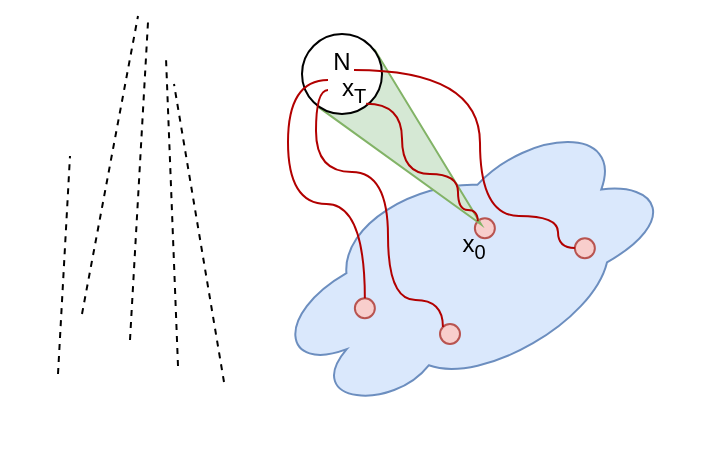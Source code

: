 <mxfile version="14.6.13" type="device"><diagram id="Em6_VremW_pBf6_O1HWI" name="Page-1"><mxGraphModel dx="480" dy="294" grid="0" gridSize="10" guides="1" tooltips="1" connect="1" arrows="1" fold="1" page="1" pageScale="1" pageWidth="827" pageHeight="1169" math="0" shadow="0"><root><mxCell id="0"/><mxCell id="1" parent="0"/><mxCell id="aigE6PNR0QDvV19PQmTu-24" value="" style="group" vertex="1" connectable="0" parent="1"><mxGeometry x="234.997" y="23" width="236.865" height="217.261" as="geometry"/></mxCell><mxCell id="aigE6PNR0QDvV19PQmTu-12" value="" style="group" vertex="1" connectable="0" parent="aigE6PNR0QDvV19PQmTu-24"><mxGeometry y="16.999" width="236.865" height="200.263" as="geometry"/></mxCell><mxCell id="aigE6PNR0QDvV19PQmTu-2" value="" style="ellipse;shape=cloud;whiteSpace=wrap;html=1;rotation=-30;fillColor=#dae8fc;strokeColor=#6c8ebf;" vertex="1" parent="aigE6PNR0QDvV19PQmTu-12"><mxGeometry x="13.433" y="45.131" width="210" height="110" as="geometry"/></mxCell><mxCell id="aigE6PNR0QDvV19PQmTu-23" value="" style="group" vertex="1" connectable="0" parent="aigE6PNR0QDvV19PQmTu-12"><mxGeometry x="63.433" y="75.131" width="120" height="62.87" as="geometry"/></mxCell><mxCell id="aigE6PNR0QDvV19PQmTu-11" value="" style="group" vertex="1" connectable="0" parent="aigE6PNR0QDvV19PQmTu-23"><mxGeometry width="120" height="60" as="geometry"/></mxCell><mxCell id="aigE6PNR0QDvV19PQmTu-3" value="" style="ellipse;whiteSpace=wrap;html=1;fillColor=#f8cecc;strokeColor=#b85450;" vertex="1" parent="aigE6PNR0QDvV19PQmTu-11"><mxGeometry y="40" width="10" height="10" as="geometry"/></mxCell><mxCell id="aigE6PNR0QDvV19PQmTu-4" value="" style="ellipse;whiteSpace=wrap;html=1;fillColor=#f8cecc;strokeColor=#b85450;" vertex="1" parent="aigE6PNR0QDvV19PQmTu-11"><mxGeometry x="110" y="10" width="10" height="10" as="geometry"/></mxCell><mxCell id="aigE6PNR0QDvV19PQmTu-6" value="" style="ellipse;whiteSpace=wrap;html=1;fillColor=#f8cecc;strokeColor=#b85450;" vertex="1" parent="aigE6PNR0QDvV19PQmTu-11"><mxGeometry x="60" width="10" height="10" as="geometry"/></mxCell><mxCell id="aigE6PNR0QDvV19PQmTu-20" value="x&lt;sub&gt;0&lt;/sub&gt;" style="text;html=1;strokeColor=none;fillColor=none;align=center;verticalAlign=middle;whiteSpace=wrap;rounded=0;" vertex="1" parent="aigE6PNR0QDvV19PQmTu-23"><mxGeometry x="40" y="3.87" width="40" height="20" as="geometry"/></mxCell><mxCell id="aigE6PNR0QDvV19PQmTu-5" value="" style="ellipse;whiteSpace=wrap;html=1;fillColor=#f8cecc;strokeColor=#b85450;" vertex="1" parent="aigE6PNR0QDvV19PQmTu-23"><mxGeometry x="42.57" y="52.87" width="10" height="10" as="geometry"/></mxCell><mxCell id="aigE6PNR0QDvV19PQmTu-13" value="" style="group" vertex="1" connectable="0" parent="aigE6PNR0QDvV19PQmTu-24"><mxGeometry x="37.003" width="106.573" height="106.573" as="geometry"/></mxCell><mxCell id="aigE6PNR0QDvV19PQmTu-10" value="" style="verticalLabelPosition=bottom;verticalAlign=top;html=1;shape=mxgraph.basic.cone2;dx=0.6;dy=0.9;rotation=135;fillColor=#d5e8d4;strokeColor=#82b366;" vertex="1" parent="aigE6PNR0QDvV19PQmTu-13"><mxGeometry x="33.54" y="-1.46" width="40" height="110" as="geometry"/></mxCell><mxCell id="aigE6PNR0QDvV19PQmTu-1" value="N" style="ellipse;whiteSpace=wrap;html=1;verticalAlign=top;" vertex="1" parent="aigE6PNR0QDvV19PQmTu-13"><mxGeometry width="40" height="40" as="geometry"/></mxCell><mxCell id="aigE6PNR0QDvV19PQmTu-21" value="x&lt;sub&gt;T&lt;/sub&gt;" style="text;html=1;strokeColor=none;fillColor=none;align=center;verticalAlign=middle;whiteSpace=wrap;rounded=0;" vertex="1" parent="aigE6PNR0QDvV19PQmTu-13"><mxGeometry x="13" y="18" width="26" height="20" as="geometry"/></mxCell><mxCell id="aigE6PNR0QDvV19PQmTu-14" style="edgeStyle=orthogonalEdgeStyle;curved=1;rounded=0;orthogonalLoop=1;jettySize=auto;html=1;endArrow=none;endFill=0;exitX=0.802;exitY=0.871;exitDx=0;exitDy=0;exitPerimeter=0;entryX=0;entryY=0;entryDx=0;entryDy=0;fillColor=#e51400;strokeColor=#B20000;" edge="1" parent="aigE6PNR0QDvV19PQmTu-24" source="aigE6PNR0QDvV19PQmTu-1" target="aigE6PNR0QDvV19PQmTu-6"><mxGeometry relative="1" as="geometry"><Array as="points"><mxPoint x="87.003" y="35"/><mxPoint x="87.003" y="70"/><mxPoint x="115.003" y="70"/><mxPoint x="115.003" y="88"/><mxPoint x="125.003" y="88"/></Array></mxGeometry></mxCell><mxCell id="aigE6PNR0QDvV19PQmTu-17" style="edgeStyle=orthogonalEdgeStyle;curved=1;rounded=0;orthogonalLoop=1;jettySize=auto;html=1;endArrow=none;endFill=0;exitX=0;exitY=0.25;exitDx=0;exitDy=0;fillColor=#e51400;strokeColor=#B20000;" edge="1" parent="aigE6PNR0QDvV19PQmTu-24" source="aigE6PNR0QDvV19PQmTu-21" target="aigE6PNR0QDvV19PQmTu-3"><mxGeometry relative="1" as="geometry"/></mxCell><mxCell id="aigE6PNR0QDvV19PQmTu-18" style="edgeStyle=orthogonalEdgeStyle;curved=1;rounded=0;orthogonalLoop=1;jettySize=auto;html=1;endArrow=none;endFill=0;entryX=0;entryY=0;entryDx=0;entryDy=0;fillColor=#e51400;strokeColor=#B20000;" edge="1" parent="aigE6PNR0QDvV19PQmTu-24" source="aigE6PNR0QDvV19PQmTu-21" target="aigE6PNR0QDvV19PQmTu-5"><mxGeometry relative="1" as="geometry"><mxPoint x="67.003" y="69" as="sourcePoint"/><Array as="points"><mxPoint x="44.003" y="69"/><mxPoint x="80.003" y="69"/><mxPoint x="80.003" y="133"/><mxPoint x="108.003" y="133"/></Array></mxGeometry></mxCell><mxCell id="aigE6PNR0QDvV19PQmTu-19" style="edgeStyle=orthogonalEdgeStyle;curved=1;rounded=0;orthogonalLoop=1;jettySize=auto;html=1;endArrow=none;endFill=0;exitX=0.5;exitY=0;exitDx=0;exitDy=0;fillColor=#e51400;strokeColor=#B20000;" edge="1" parent="aigE6PNR0QDvV19PQmTu-24" source="aigE6PNR0QDvV19PQmTu-21" target="aigE6PNR0QDvV19PQmTu-4"><mxGeometry relative="1" as="geometry"><Array as="points"><mxPoint x="126.003" y="18"/><mxPoint x="126.003" y="91"/><mxPoint x="165.003" y="91"/><mxPoint x="165.003" y="107"/></Array></mxGeometry></mxCell><mxCell id="aigE6PNR0QDvV19PQmTu-38" value="" style="group" vertex="1" connectable="0" parent="1"><mxGeometry x="121" y="6" width="133.33" height="215.45" as="geometry"/></mxCell><mxCell id="aigE6PNR0QDvV19PQmTu-31" value="" style="shape=image;verticalLabelPosition=bottom;labelBackgroundColor=#ffffff;verticalAlign=top;aspect=fixed;imageAspect=0;image=https://www.mathworks.com/help/examples/stats/win64/ComputeAndPlotTheNormalDistributionPdfExample_01.png;" vertex="1" parent="aigE6PNR0QDvV19PQmTu-38"><mxGeometry width="133.33" height="100" as="geometry"/></mxCell><mxCell id="aigE6PNR0QDvV19PQmTu-32" value="" style="shape=image;verticalLabelPosition=bottom;labelBackgroundColor=#ffffff;verticalAlign=top;aspect=fixed;imageAspect=0;image=https://www.medcalc.org/manual/functions/pdflognormal.png;" vertex="1" parent="aigE6PNR0QDvV19PQmTu-38"><mxGeometry x="10.08" y="140" width="113.17" height="75.45" as="geometry"/></mxCell><mxCell id="aigE6PNR0QDvV19PQmTu-33" value="" style="endArrow=none;dashed=1;html=1;" edge="1" parent="aigE6PNR0QDvV19PQmTu-38"><mxGeometry width="50" height="50" relative="1" as="geometry"><mxPoint x="41" y="157" as="sourcePoint"/><mxPoint x="69" y="8" as="targetPoint"/></mxGeometry></mxCell><mxCell id="aigE6PNR0QDvV19PQmTu-34" value="" style="endArrow=none;dashed=1;html=1;" edge="1" parent="aigE6PNR0QDvV19PQmTu-38"><mxGeometry width="50" height="50" relative="1" as="geometry"><mxPoint x="29" y="187" as="sourcePoint"/><mxPoint x="35.0" y="78" as="targetPoint"/></mxGeometry></mxCell><mxCell id="aigE6PNR0QDvV19PQmTu-35" value="" style="endArrow=none;dashed=1;html=1;" edge="1" parent="aigE6PNR0QDvV19PQmTu-38"><mxGeometry width="50" height="50" relative="1" as="geometry"><mxPoint x="89" y="183" as="sourcePoint"/><mxPoint x="83" y="29" as="targetPoint"/></mxGeometry></mxCell><mxCell id="aigE6PNR0QDvV19PQmTu-36" value="" style="endArrow=none;dashed=1;html=1;" edge="1" parent="aigE6PNR0QDvV19PQmTu-38"><mxGeometry width="50" height="50" relative="1" as="geometry"><mxPoint x="112" y="191" as="sourcePoint"/><mxPoint x="87" y="42" as="targetPoint"/></mxGeometry></mxCell><mxCell id="aigE6PNR0QDvV19PQmTu-37" value="" style="endArrow=none;dashed=1;html=1;" edge="1" parent="aigE6PNR0QDvV19PQmTu-38"><mxGeometry width="50" height="50" relative="1" as="geometry"><mxPoint x="65" y="170" as="sourcePoint"/><mxPoint x="74" y="11" as="targetPoint"/></mxGeometry></mxCell></root></mxGraphModel></diagram></mxfile>